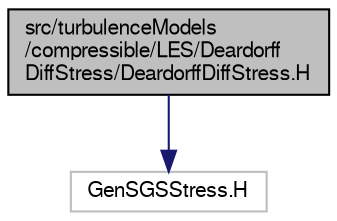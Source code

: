 digraph "src/turbulenceModels/compressible/LES/DeardorffDiffStress/DeardorffDiffStress.H"
{
  bgcolor="transparent";
  edge [fontname="FreeSans",fontsize="10",labelfontname="FreeSans",labelfontsize="10"];
  node [fontname="FreeSans",fontsize="10",shape=record];
  Node0 [label="src/turbulenceModels\l/compressible/LES/Deardorff\lDiffStress/DeardorffDiffStress.H",height=0.2,width=0.4,color="black", fillcolor="grey75", style="filled", fontcolor="black"];
  Node0 -> Node1 [color="midnightblue",fontsize="10",style="solid",fontname="FreeSans"];
  Node1 [label="GenSGSStress.H",height=0.2,width=0.4,color="grey75"];
}
